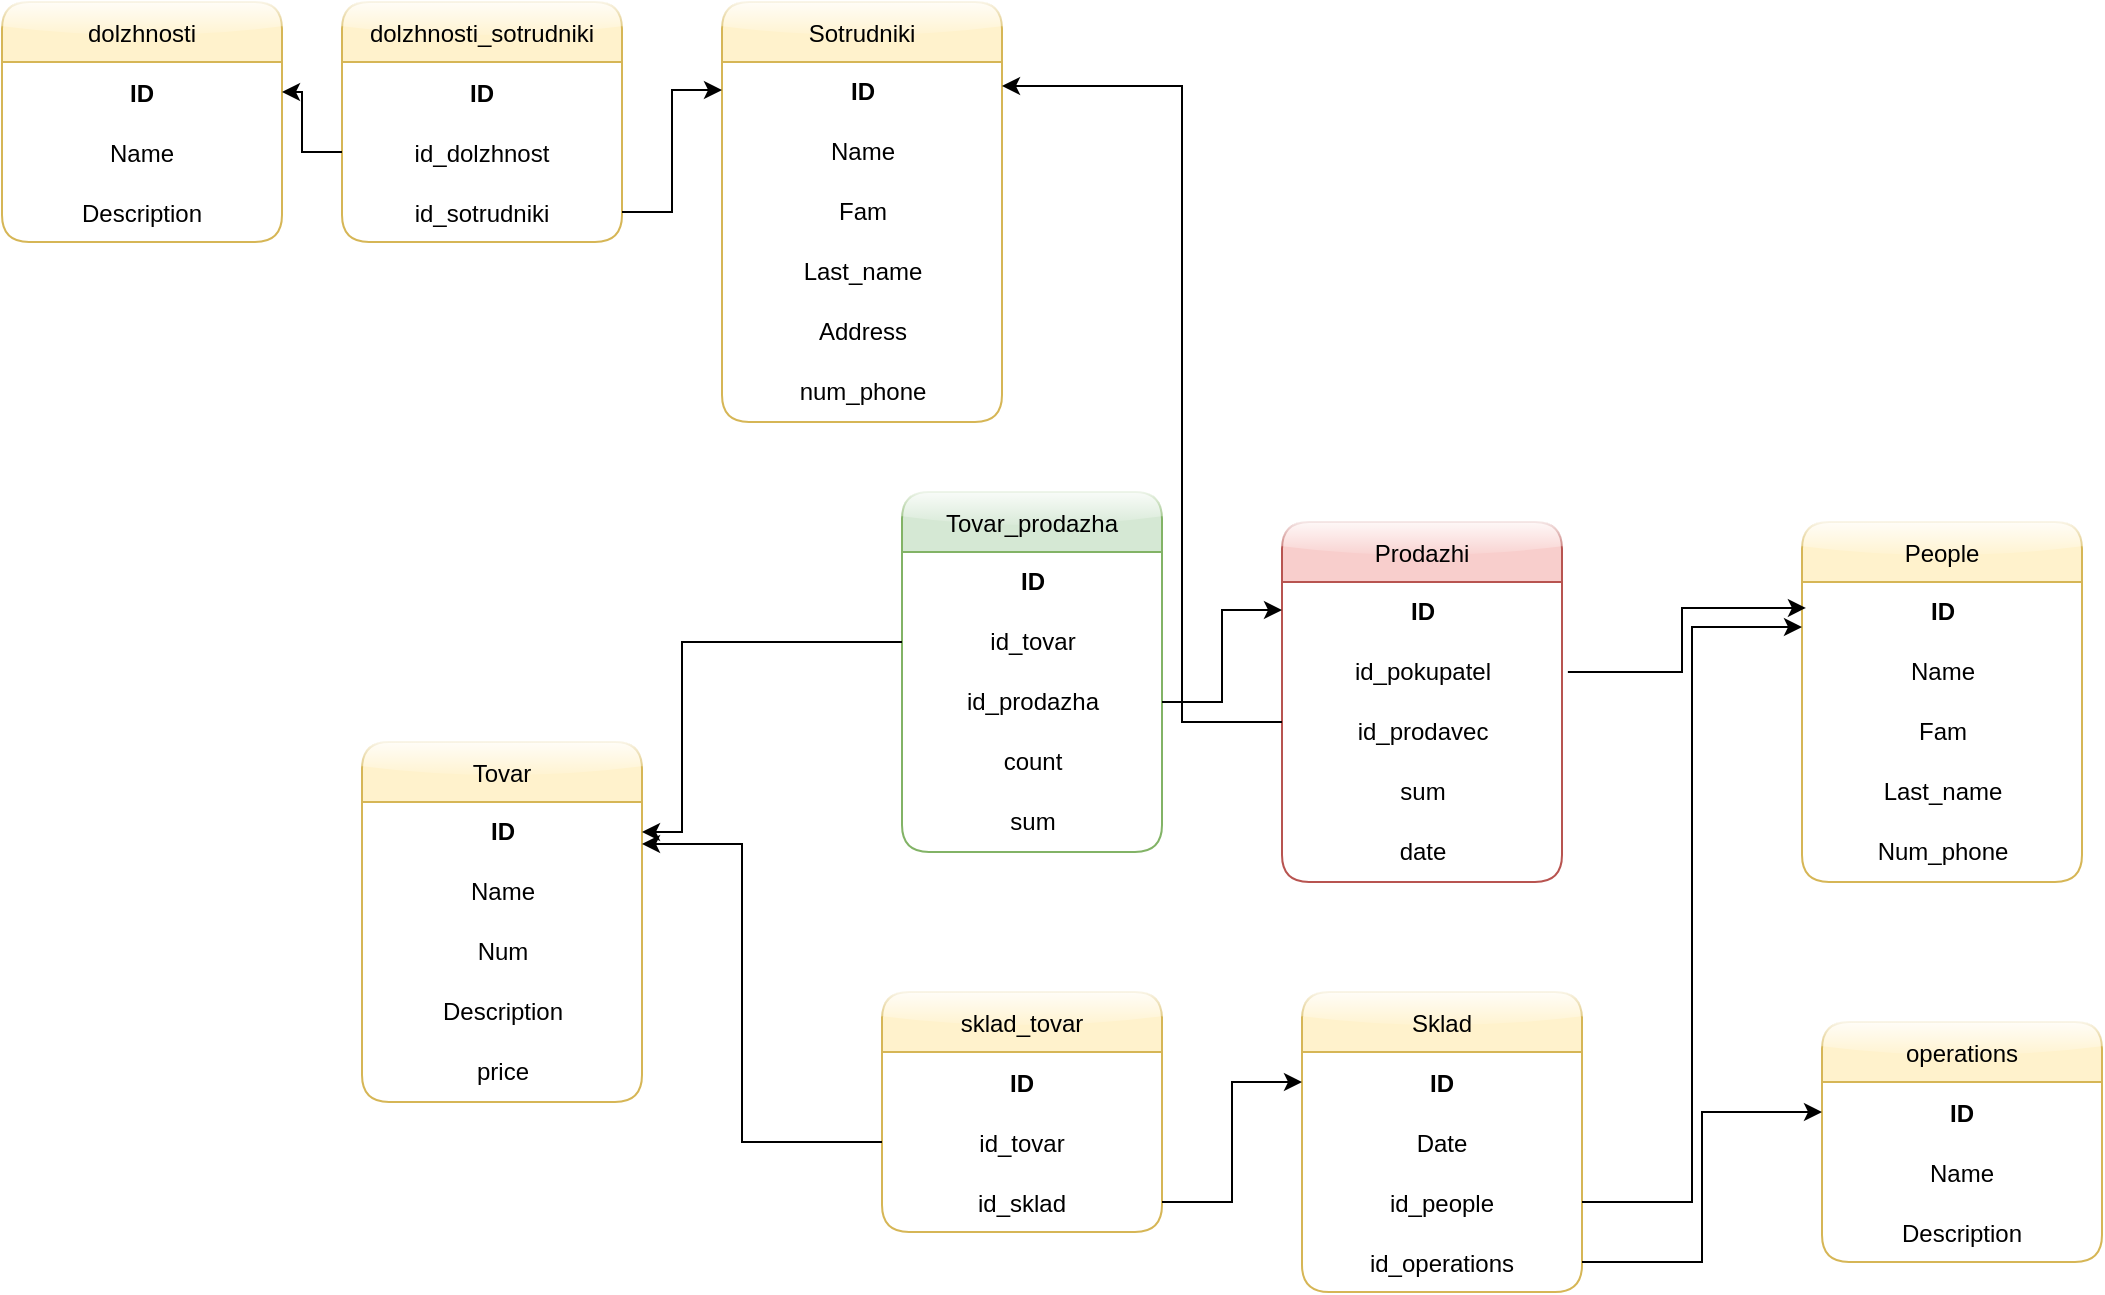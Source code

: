<mxfile version="20.5.1" type="github">
  <diagram name="Page-1" id="efa7a0a1-bf9b-a30e-e6df-94a7791c09e9">
    <mxGraphModel dx="2066" dy="669" grid="1" gridSize="10" guides="1" tooltips="1" connect="1" arrows="1" fold="1" page="1" pageScale="1" pageWidth="826" pageHeight="1169" background="none" math="0" shadow="0">
      <root>
        <mxCell id="0" />
        <mxCell id="1" parent="0" />
        <mxCell id="ebfX2xSwdslehIs39QLn-114" value="People" style="swimlane;fontStyle=0;childLayout=stackLayout;horizontal=1;startSize=30;horizontalStack=0;resizeParent=1;resizeParentMax=0;resizeLast=0;collapsible=1;marginBottom=0;fillColor=#fff2cc;strokeColor=#d6b656;swimlaneFillColor=default;perimeterSpacing=1;rounded=1;shadow=0;sketch=0;glass=1;swimlaneLine=1;" parent="1" vertex="1">
          <mxGeometry x="660" y="540" width="140" height="180" as="geometry" />
        </mxCell>
        <mxCell id="ebfX2xSwdslehIs39QLn-123" value="&lt;div align=&quot;center&quot;&gt;&lt;b&gt;ID&lt;/b&gt;&lt;/div&gt;" style="text;html=1;align=center;verticalAlign=middle;resizable=0;points=[];autosize=1;strokeColor=none;fillColor=none;" parent="ebfX2xSwdslehIs39QLn-114" vertex="1">
          <mxGeometry y="30" width="140" height="30" as="geometry" />
        </mxCell>
        <mxCell id="ebfX2xSwdslehIs39QLn-129" value="Name" style="text;html=1;align=center;verticalAlign=middle;resizable=0;points=[];autosize=1;strokeColor=none;fillColor=none;" parent="ebfX2xSwdslehIs39QLn-114" vertex="1">
          <mxGeometry y="60" width="140" height="30" as="geometry" />
        </mxCell>
        <mxCell id="ebfX2xSwdslehIs39QLn-130" value="Fam" style="text;html=1;align=center;verticalAlign=middle;resizable=0;points=[];autosize=1;strokeColor=none;fillColor=none;" parent="ebfX2xSwdslehIs39QLn-114" vertex="1">
          <mxGeometry y="90" width="140" height="30" as="geometry" />
        </mxCell>
        <mxCell id="ebfX2xSwdslehIs39QLn-131" value="Last_name" style="text;html=1;align=center;verticalAlign=middle;resizable=0;points=[];autosize=1;strokeColor=none;fillColor=none;" parent="ebfX2xSwdslehIs39QLn-114" vertex="1">
          <mxGeometry y="120" width="140" height="30" as="geometry" />
        </mxCell>
        <mxCell id="ebfX2xSwdslehIs39QLn-132" value="Num_phone" style="text;html=1;align=center;verticalAlign=middle;resizable=0;points=[];autosize=1;strokeColor=none;fillColor=none;" parent="ebfX2xSwdslehIs39QLn-114" vertex="1">
          <mxGeometry y="150" width="140" height="30" as="geometry" />
        </mxCell>
        <mxCell id="wyc7OIWixu-rkBDjUx6X-9" style="edgeStyle=orthogonalEdgeStyle;rounded=0;orthogonalLoop=1;jettySize=auto;html=1;exitX=1.021;exitY=0.5;exitDx=0;exitDy=0;entryX=0.014;entryY=0.433;entryDx=0;entryDy=0;entryPerimeter=0;exitPerimeter=0;" edge="1" parent="1" source="ebfX2xSwdslehIs39QLn-137" target="ebfX2xSwdslehIs39QLn-123">
          <mxGeometry relative="1" as="geometry" />
        </mxCell>
        <mxCell id="ebfX2xSwdslehIs39QLn-124" value="Prodazhi" style="swimlane;fontStyle=0;childLayout=stackLayout;horizontal=1;startSize=30;horizontalStack=0;resizeParent=1;resizeParentMax=0;resizeLast=0;collapsible=1;marginBottom=0;fillColor=#f8cecc;strokeColor=#b85450;swimlaneFillColor=default;rounded=1;shadow=0;sketch=0;glass=1;" parent="1" vertex="1">
          <mxGeometry x="400" y="540" width="140" height="180" as="geometry" />
        </mxCell>
        <mxCell id="ebfX2xSwdslehIs39QLn-125" value="&lt;div align=&quot;center&quot;&gt;&lt;b&gt;ID&lt;/b&gt;&lt;/div&gt;" style="text;html=1;align=center;verticalAlign=middle;resizable=0;points=[];autosize=1;strokeColor=none;fillColor=none;" parent="ebfX2xSwdslehIs39QLn-124" vertex="1">
          <mxGeometry y="30" width="140" height="30" as="geometry" />
        </mxCell>
        <mxCell id="ebfX2xSwdslehIs39QLn-137" value="id_pokupatel" style="text;html=1;align=center;verticalAlign=middle;resizable=0;points=[];autosize=1;strokeColor=none;fillColor=none;" parent="ebfX2xSwdslehIs39QLn-124" vertex="1">
          <mxGeometry y="60" width="140" height="30" as="geometry" />
        </mxCell>
        <mxCell id="ebfX2xSwdslehIs39QLn-138" value="id_prodavec" style="text;html=1;align=center;verticalAlign=middle;resizable=0;points=[];autosize=1;strokeColor=none;fillColor=none;" parent="ebfX2xSwdslehIs39QLn-124" vertex="1">
          <mxGeometry y="90" width="140" height="30" as="geometry" />
        </mxCell>
        <mxCell id="wyc7OIWixu-rkBDjUx6X-6" value="sum" style="text;html=1;align=center;verticalAlign=middle;resizable=0;points=[];autosize=1;strokeColor=none;fillColor=none;" vertex="1" parent="ebfX2xSwdslehIs39QLn-124">
          <mxGeometry y="120" width="140" height="30" as="geometry" />
        </mxCell>
        <mxCell id="wyc7OIWixu-rkBDjUx6X-7" value="date" style="text;html=1;align=center;verticalAlign=middle;resizable=0;points=[];autosize=1;strokeColor=none;fillColor=none;" vertex="1" parent="ebfX2xSwdslehIs39QLn-124">
          <mxGeometry y="150" width="140" height="30" as="geometry" />
        </mxCell>
        <mxCell id="wyc7OIWixu-rkBDjUx6X-10" value="Tovar_prodazha" style="swimlane;fontStyle=0;childLayout=stackLayout;horizontal=1;startSize=30;horizontalStack=0;resizeParent=1;resizeParentMax=0;resizeLast=0;collapsible=1;marginBottom=0;fillColor=#d5e8d4;strokeColor=#82b366;swimlaneFillColor=default;rounded=1;shadow=0;sketch=0;glass=1;" vertex="1" parent="1">
          <mxGeometry x="210" y="525" width="130" height="180" as="geometry" />
        </mxCell>
        <mxCell id="wyc7OIWixu-rkBDjUx6X-11" value="&lt;div align=&quot;center&quot;&gt;&lt;b&gt;ID&lt;/b&gt;&lt;/div&gt;" style="text;html=1;align=center;verticalAlign=middle;resizable=0;points=[];autosize=1;strokeColor=none;fillColor=none;" vertex="1" parent="wyc7OIWixu-rkBDjUx6X-10">
          <mxGeometry y="30" width="130" height="30" as="geometry" />
        </mxCell>
        <mxCell id="wyc7OIWixu-rkBDjUx6X-12" value="id_tovar" style="text;html=1;align=center;verticalAlign=middle;resizable=0;points=[];autosize=1;strokeColor=none;fillColor=none;" vertex="1" parent="wyc7OIWixu-rkBDjUx6X-10">
          <mxGeometry y="60" width="130" height="30" as="geometry" />
        </mxCell>
        <mxCell id="wyc7OIWixu-rkBDjUx6X-13" value="id_prodazha" style="text;html=1;align=center;verticalAlign=middle;resizable=0;points=[];autosize=1;strokeColor=none;fillColor=none;" vertex="1" parent="wyc7OIWixu-rkBDjUx6X-10">
          <mxGeometry y="90" width="130" height="30" as="geometry" />
        </mxCell>
        <mxCell id="wyc7OIWixu-rkBDjUx6X-14" value="count" style="text;html=1;align=center;verticalAlign=middle;resizable=0;points=[];autosize=1;strokeColor=none;fillColor=none;" vertex="1" parent="wyc7OIWixu-rkBDjUx6X-10">
          <mxGeometry y="120" width="130" height="30" as="geometry" />
        </mxCell>
        <mxCell id="wyc7OIWixu-rkBDjUx6X-15" value="sum" style="text;html=1;align=center;verticalAlign=middle;resizable=0;points=[];autosize=1;strokeColor=none;fillColor=none;" vertex="1" parent="wyc7OIWixu-rkBDjUx6X-10">
          <mxGeometry y="150" width="130" height="30" as="geometry" />
        </mxCell>
        <mxCell id="wyc7OIWixu-rkBDjUx6X-17" value="Tovar" style="swimlane;fontStyle=0;childLayout=stackLayout;horizontal=1;startSize=30;horizontalStack=0;resizeParent=1;resizeParentMax=0;resizeLast=0;collapsible=1;marginBottom=0;fillColor=#fff2cc;strokeColor=#d6b656;swimlaneFillColor=default;rounded=1;shadow=0;sketch=0;glass=1;" vertex="1" parent="1">
          <mxGeometry x="-60" y="650" width="140" height="180" as="geometry" />
        </mxCell>
        <mxCell id="wyc7OIWixu-rkBDjUx6X-18" value="&lt;div align=&quot;center&quot;&gt;&lt;b&gt;ID&lt;/b&gt;&lt;/div&gt;" style="text;html=1;align=center;verticalAlign=middle;resizable=0;points=[];autosize=1;strokeColor=none;fillColor=none;" vertex="1" parent="wyc7OIWixu-rkBDjUx6X-17">
          <mxGeometry y="30" width="140" height="30" as="geometry" />
        </mxCell>
        <mxCell id="wyc7OIWixu-rkBDjUx6X-19" value="Name" style="text;html=1;align=center;verticalAlign=middle;resizable=0;points=[];autosize=1;strokeColor=none;fillColor=none;" vertex="1" parent="wyc7OIWixu-rkBDjUx6X-17">
          <mxGeometry y="60" width="140" height="30" as="geometry" />
        </mxCell>
        <mxCell id="wyc7OIWixu-rkBDjUx6X-20" value="Num" style="text;html=1;align=center;verticalAlign=middle;resizable=0;points=[];autosize=1;strokeColor=none;fillColor=none;" vertex="1" parent="wyc7OIWixu-rkBDjUx6X-17">
          <mxGeometry y="90" width="140" height="30" as="geometry" />
        </mxCell>
        <mxCell id="wyc7OIWixu-rkBDjUx6X-21" value="Description" style="text;html=1;align=center;verticalAlign=middle;resizable=0;points=[];autosize=1;strokeColor=none;fillColor=none;" vertex="1" parent="wyc7OIWixu-rkBDjUx6X-17">
          <mxGeometry y="120" width="140" height="30" as="geometry" />
        </mxCell>
        <mxCell id="wyc7OIWixu-rkBDjUx6X-22" value="price" style="text;html=1;align=center;verticalAlign=middle;resizable=0;points=[];autosize=1;strokeColor=none;fillColor=none;" vertex="1" parent="wyc7OIWixu-rkBDjUx6X-17">
          <mxGeometry y="150" width="140" height="30" as="geometry" />
        </mxCell>
        <mxCell id="wyc7OIWixu-rkBDjUx6X-23" style="edgeStyle=orthogonalEdgeStyle;rounded=0;orthogonalLoop=1;jettySize=auto;html=1;" edge="1" parent="1" source="wyc7OIWixu-rkBDjUx6X-12" target="wyc7OIWixu-rkBDjUx6X-18">
          <mxGeometry relative="1" as="geometry">
            <Array as="points">
              <mxPoint x="100" y="600" />
              <mxPoint x="100" y="695" />
            </Array>
          </mxGeometry>
        </mxCell>
        <mxCell id="wyc7OIWixu-rkBDjUx6X-24" style="edgeStyle=orthogonalEdgeStyle;rounded=0;orthogonalLoop=1;jettySize=auto;html=1;entryX=0;entryY=0.467;entryDx=0;entryDy=0;entryPerimeter=0;" edge="1" parent="1" source="wyc7OIWixu-rkBDjUx6X-13" target="ebfX2xSwdslehIs39QLn-125">
          <mxGeometry relative="1" as="geometry" />
        </mxCell>
        <mxCell id="wyc7OIWixu-rkBDjUx6X-25" value="Sotrudniki" style="swimlane;fontStyle=0;childLayout=stackLayout;horizontal=1;startSize=30;horizontalStack=0;resizeParent=1;resizeParentMax=0;resizeLast=0;collapsible=1;marginBottom=0;fillColor=#fff2cc;strokeColor=#d6b656;gradientColor=none;swimlaneFillColor=default;rounded=1;shadow=0;sketch=0;glass=1;" vertex="1" parent="1">
          <mxGeometry x="120" y="280" width="140" height="210" as="geometry">
            <mxRectangle x="90" y="280" width="100" height="30" as="alternateBounds" />
          </mxGeometry>
        </mxCell>
        <mxCell id="wyc7OIWixu-rkBDjUx6X-26" value="&lt;div align=&quot;center&quot;&gt;&lt;b&gt;ID&lt;/b&gt;&lt;/div&gt;" style="text;html=1;align=center;verticalAlign=middle;resizable=0;points=[];autosize=1;strokeColor=none;fillColor=none;" vertex="1" parent="wyc7OIWixu-rkBDjUx6X-25">
          <mxGeometry y="30" width="140" height="30" as="geometry" />
        </mxCell>
        <mxCell id="wyc7OIWixu-rkBDjUx6X-27" value="Name" style="text;html=1;align=center;verticalAlign=middle;resizable=0;points=[];autosize=1;strokeColor=none;fillColor=none;" vertex="1" parent="wyc7OIWixu-rkBDjUx6X-25">
          <mxGeometry y="60" width="140" height="30" as="geometry" />
        </mxCell>
        <mxCell id="wyc7OIWixu-rkBDjUx6X-28" value="Fam" style="text;html=1;align=center;verticalAlign=middle;resizable=0;points=[];autosize=1;strokeColor=none;fillColor=none;" vertex="1" parent="wyc7OIWixu-rkBDjUx6X-25">
          <mxGeometry y="90" width="140" height="30" as="geometry" />
        </mxCell>
        <mxCell id="wyc7OIWixu-rkBDjUx6X-29" value="Last_name" style="text;html=1;align=center;verticalAlign=middle;resizable=0;points=[];autosize=1;strokeColor=none;fillColor=none;" vertex="1" parent="wyc7OIWixu-rkBDjUx6X-25">
          <mxGeometry y="120" width="140" height="30" as="geometry" />
        </mxCell>
        <mxCell id="wyc7OIWixu-rkBDjUx6X-42" value="Address" style="text;html=1;align=center;verticalAlign=middle;resizable=0;points=[];autosize=1;strokeColor=none;fillColor=none;" vertex="1" parent="wyc7OIWixu-rkBDjUx6X-25">
          <mxGeometry y="150" width="140" height="30" as="geometry" />
        </mxCell>
        <mxCell id="wyc7OIWixu-rkBDjUx6X-43" value="num_phone" style="text;html=1;align=center;verticalAlign=middle;resizable=0;points=[];autosize=1;strokeColor=none;fillColor=none;" vertex="1" parent="wyc7OIWixu-rkBDjUx6X-25">
          <mxGeometry y="180" width="140" height="30" as="geometry" />
        </mxCell>
        <mxCell id="wyc7OIWixu-rkBDjUx6X-44" style="edgeStyle=orthogonalEdgeStyle;rounded=0;orthogonalLoop=1;jettySize=auto;html=1;entryX=1;entryY=0.4;entryDx=0;entryDy=0;entryPerimeter=0;" edge="1" parent="1" source="ebfX2xSwdslehIs39QLn-138" target="wyc7OIWixu-rkBDjUx6X-26">
          <mxGeometry relative="1" as="geometry">
            <Array as="points">
              <mxPoint x="350" y="640" />
              <mxPoint x="350" y="322" />
            </Array>
          </mxGeometry>
        </mxCell>
        <mxCell id="wyc7OIWixu-rkBDjUx6X-46" value="dolzhnosti" style="swimlane;fontStyle=0;childLayout=stackLayout;horizontal=1;startSize=30;horizontalStack=0;resizeParent=1;resizeParentMax=0;resizeLast=0;collapsible=1;marginBottom=0;rounded=1;shadow=0;glass=1;sketch=0;gradientColor=none;fillColor=#fff2cc;strokeColor=#d6b656;swimlaneFillColor=default;" vertex="1" parent="1">
          <mxGeometry x="-240" y="280" width="140" height="120" as="geometry" />
        </mxCell>
        <mxCell id="wyc7OIWixu-rkBDjUx6X-47" value="ID" style="text;strokeColor=none;fillColor=none;align=center;verticalAlign=middle;spacingLeft=4;spacingRight=4;overflow=hidden;points=[[0,0.5],[1,0.5]];portConstraint=eastwest;rotatable=0;rounded=1;shadow=0;glass=1;sketch=0;fontStyle=1" vertex="1" parent="wyc7OIWixu-rkBDjUx6X-46">
          <mxGeometry y="30" width="140" height="30" as="geometry" />
        </mxCell>
        <mxCell id="wyc7OIWixu-rkBDjUx6X-55" value="Name" style="text;strokeColor=none;fillColor=none;align=center;verticalAlign=middle;spacingLeft=4;spacingRight=4;overflow=hidden;points=[[0,0.5],[1,0.5]];portConstraint=eastwest;rotatable=0;rounded=1;shadow=0;glass=1;sketch=0;fontStyle=0" vertex="1" parent="wyc7OIWixu-rkBDjUx6X-46">
          <mxGeometry y="60" width="140" height="30" as="geometry" />
        </mxCell>
        <mxCell id="wyc7OIWixu-rkBDjUx6X-56" value="Description" style="text;strokeColor=none;fillColor=none;align=center;verticalAlign=middle;spacingLeft=4;spacingRight=4;overflow=hidden;points=[[0,0.5],[1,0.5]];portConstraint=eastwest;rotatable=0;rounded=1;shadow=0;glass=1;sketch=0;fontStyle=0" vertex="1" parent="wyc7OIWixu-rkBDjUx6X-46">
          <mxGeometry y="90" width="140" height="30" as="geometry" />
        </mxCell>
        <mxCell id="wyc7OIWixu-rkBDjUx6X-57" value="dolzhnosti_sotrudniki" style="swimlane;fontStyle=0;childLayout=stackLayout;horizontal=1;startSize=30;horizontalStack=0;resizeParent=1;resizeParentMax=0;resizeLast=0;collapsible=1;marginBottom=0;rounded=1;shadow=0;glass=1;sketch=0;gradientColor=none;fillColor=#fff2cc;strokeColor=#d6b656;swimlaneFillColor=default;" vertex="1" parent="1">
          <mxGeometry x="-70" y="280" width="140" height="120" as="geometry" />
        </mxCell>
        <mxCell id="wyc7OIWixu-rkBDjUx6X-58" value="ID" style="text;strokeColor=none;fillColor=none;align=center;verticalAlign=middle;spacingLeft=4;spacingRight=4;overflow=hidden;points=[[0,0.5],[1,0.5]];portConstraint=eastwest;rotatable=0;rounded=1;shadow=0;glass=1;sketch=0;fontStyle=1" vertex="1" parent="wyc7OIWixu-rkBDjUx6X-57">
          <mxGeometry y="30" width="140" height="30" as="geometry" />
        </mxCell>
        <mxCell id="wyc7OIWixu-rkBDjUx6X-59" value="id_dolzhnost" style="text;strokeColor=none;fillColor=none;align=center;verticalAlign=middle;spacingLeft=4;spacingRight=4;overflow=hidden;points=[[0,0.5],[1,0.5]];portConstraint=eastwest;rotatable=0;rounded=1;shadow=0;glass=1;sketch=0;fontStyle=0" vertex="1" parent="wyc7OIWixu-rkBDjUx6X-57">
          <mxGeometry y="60" width="140" height="30" as="geometry" />
        </mxCell>
        <mxCell id="wyc7OIWixu-rkBDjUx6X-60" value="id_sotrudniki" style="text;strokeColor=none;fillColor=none;align=center;verticalAlign=middle;spacingLeft=4;spacingRight=4;overflow=hidden;points=[[0,0.5],[1,0.5]];portConstraint=eastwest;rotatable=0;rounded=1;shadow=0;glass=1;sketch=0;fontStyle=0" vertex="1" parent="wyc7OIWixu-rkBDjUx6X-57">
          <mxGeometry y="90" width="140" height="30" as="geometry" />
        </mxCell>
        <mxCell id="wyc7OIWixu-rkBDjUx6X-61" style="edgeStyle=orthogonalEdgeStyle;rounded=0;orthogonalLoop=1;jettySize=auto;html=1;exitX=0;exitY=0.5;exitDx=0;exitDy=0;entryX=1;entryY=0.5;entryDx=0;entryDy=0;" edge="1" parent="1" source="wyc7OIWixu-rkBDjUx6X-59" target="wyc7OIWixu-rkBDjUx6X-47">
          <mxGeometry relative="1" as="geometry" />
        </mxCell>
        <mxCell id="wyc7OIWixu-rkBDjUx6X-62" style="edgeStyle=orthogonalEdgeStyle;rounded=0;orthogonalLoop=1;jettySize=auto;html=1;exitX=1;exitY=0.5;exitDx=0;exitDy=0;entryX=0;entryY=0.467;entryDx=0;entryDy=0;entryPerimeter=0;" edge="1" parent="1" source="wyc7OIWixu-rkBDjUx6X-60" target="wyc7OIWixu-rkBDjUx6X-26">
          <mxGeometry relative="1" as="geometry" />
        </mxCell>
        <mxCell id="wyc7OIWixu-rkBDjUx6X-63" value="Sklad" style="swimlane;fontStyle=0;childLayout=stackLayout;horizontal=1;startSize=30;horizontalStack=0;resizeParent=1;resizeParentMax=0;resizeLast=0;collapsible=1;marginBottom=0;rounded=1;shadow=0;glass=1;sketch=0;gradientColor=none;fillColor=#fff2cc;strokeColor=#d6b656;swimlaneFillColor=default;" vertex="1" parent="1">
          <mxGeometry x="410" y="775" width="140" height="150" as="geometry" />
        </mxCell>
        <mxCell id="wyc7OIWixu-rkBDjUx6X-64" value="ID" style="text;strokeColor=none;fillColor=none;align=center;verticalAlign=middle;spacingLeft=4;spacingRight=4;overflow=hidden;points=[[0,0.5],[1,0.5]];portConstraint=eastwest;rotatable=0;rounded=1;shadow=0;glass=1;sketch=0;fontStyle=1" vertex="1" parent="wyc7OIWixu-rkBDjUx6X-63">
          <mxGeometry y="30" width="140" height="30" as="geometry" />
        </mxCell>
        <mxCell id="wyc7OIWixu-rkBDjUx6X-65" value="Date" style="text;strokeColor=none;fillColor=none;align=center;verticalAlign=middle;spacingLeft=4;spacingRight=4;overflow=hidden;points=[[0,0.5],[1,0.5]];portConstraint=eastwest;rotatable=0;rounded=1;shadow=0;glass=1;sketch=0;fontStyle=0" vertex="1" parent="wyc7OIWixu-rkBDjUx6X-63">
          <mxGeometry y="60" width="140" height="30" as="geometry" />
        </mxCell>
        <mxCell id="wyc7OIWixu-rkBDjUx6X-66" value="id_people" style="text;strokeColor=none;fillColor=none;align=center;verticalAlign=middle;spacingLeft=4;spacingRight=4;overflow=hidden;points=[[0,0.5],[1,0.5]];portConstraint=eastwest;rotatable=0;rounded=1;shadow=0;glass=1;sketch=0;fontStyle=0" vertex="1" parent="wyc7OIWixu-rkBDjUx6X-63">
          <mxGeometry y="90" width="140" height="30" as="geometry" />
        </mxCell>
        <mxCell id="wyc7OIWixu-rkBDjUx6X-67" value="id_operations" style="text;strokeColor=none;fillColor=none;align=center;verticalAlign=middle;spacingLeft=4;spacingRight=4;overflow=hidden;points=[[0,0.5],[1,0.5]];portConstraint=eastwest;rotatable=0;rounded=1;shadow=0;glass=1;sketch=0;fontStyle=0" vertex="1" parent="wyc7OIWixu-rkBDjUx6X-63">
          <mxGeometry y="120" width="140" height="30" as="geometry" />
        </mxCell>
        <mxCell id="wyc7OIWixu-rkBDjUx6X-68" value="operations" style="swimlane;fontStyle=0;childLayout=stackLayout;horizontal=1;startSize=30;horizontalStack=0;resizeParent=1;resizeParentMax=0;resizeLast=0;collapsible=1;marginBottom=0;rounded=1;shadow=0;glass=1;sketch=0;gradientColor=none;fillColor=#fff2cc;strokeColor=#d6b656;swimlaneFillColor=default;" vertex="1" parent="1">
          <mxGeometry x="670" y="790" width="140" height="120" as="geometry" />
        </mxCell>
        <mxCell id="wyc7OIWixu-rkBDjUx6X-69" value="ID" style="text;strokeColor=none;fillColor=none;align=center;verticalAlign=middle;spacingLeft=4;spacingRight=4;overflow=hidden;points=[[0,0.5],[1,0.5]];portConstraint=eastwest;rotatable=0;rounded=1;shadow=0;glass=1;sketch=0;fontStyle=1" vertex="1" parent="wyc7OIWixu-rkBDjUx6X-68">
          <mxGeometry y="30" width="140" height="30" as="geometry" />
        </mxCell>
        <mxCell id="wyc7OIWixu-rkBDjUx6X-70" value="Name" style="text;strokeColor=none;fillColor=none;align=center;verticalAlign=middle;spacingLeft=4;spacingRight=4;overflow=hidden;points=[[0,0.5],[1,0.5]];portConstraint=eastwest;rotatable=0;rounded=1;shadow=0;glass=1;sketch=0;fontStyle=0" vertex="1" parent="wyc7OIWixu-rkBDjUx6X-68">
          <mxGeometry y="60" width="140" height="30" as="geometry" />
        </mxCell>
        <mxCell id="wyc7OIWixu-rkBDjUx6X-71" value="Description" style="text;strokeColor=none;fillColor=none;align=center;verticalAlign=middle;spacingLeft=4;spacingRight=4;overflow=hidden;points=[[0,0.5],[1,0.5]];portConstraint=eastwest;rotatable=0;rounded=1;shadow=0;glass=1;sketch=0;fontStyle=0" vertex="1" parent="wyc7OIWixu-rkBDjUx6X-68">
          <mxGeometry y="90" width="140" height="30" as="geometry" />
        </mxCell>
        <mxCell id="wyc7OIWixu-rkBDjUx6X-77" style="edgeStyle=orthogonalEdgeStyle;rounded=0;orthogonalLoop=1;jettySize=auto;html=1;exitX=1;exitY=0.5;exitDx=0;exitDy=0;entryX=0;entryY=0.5;entryDx=0;entryDy=0;" edge="1" parent="1" source="wyc7OIWixu-rkBDjUx6X-67" target="wyc7OIWixu-rkBDjUx6X-69">
          <mxGeometry relative="1" as="geometry" />
        </mxCell>
        <mxCell id="wyc7OIWixu-rkBDjUx6X-78" style="edgeStyle=orthogonalEdgeStyle;rounded=0;orthogonalLoop=1;jettySize=auto;html=1;exitX=1;exitY=0.5;exitDx=0;exitDy=0;entryX=0;entryY=0.751;entryDx=0;entryDy=0;entryPerimeter=0;" edge="1" parent="1" source="wyc7OIWixu-rkBDjUx6X-66" target="ebfX2xSwdslehIs39QLn-123">
          <mxGeometry relative="1" as="geometry" />
        </mxCell>
        <mxCell id="wyc7OIWixu-rkBDjUx6X-79" value="sklad_tovar" style="swimlane;fontStyle=0;childLayout=stackLayout;horizontal=1;startSize=30;horizontalStack=0;resizeParent=1;resizeParentMax=0;resizeLast=0;collapsible=1;marginBottom=0;rounded=1;shadow=0;glass=1;sketch=0;gradientColor=none;fillColor=#fff2cc;strokeColor=#d6b656;swimlaneFillColor=default;" vertex="1" parent="1">
          <mxGeometry x="200" y="775" width="140" height="120" as="geometry" />
        </mxCell>
        <mxCell id="wyc7OIWixu-rkBDjUx6X-80" value="ID" style="text;strokeColor=none;fillColor=none;align=center;verticalAlign=middle;spacingLeft=4;spacingRight=4;overflow=hidden;points=[[0,0.5],[1,0.5]];portConstraint=eastwest;rotatable=0;rounded=1;shadow=0;glass=1;sketch=0;fontStyle=1" vertex="1" parent="wyc7OIWixu-rkBDjUx6X-79">
          <mxGeometry y="30" width="140" height="30" as="geometry" />
        </mxCell>
        <mxCell id="wyc7OIWixu-rkBDjUx6X-81" value="id_tovar" style="text;strokeColor=none;fillColor=none;align=center;verticalAlign=middle;spacingLeft=4;spacingRight=4;overflow=hidden;points=[[0,0.5],[1,0.5]];portConstraint=eastwest;rotatable=0;rounded=1;shadow=0;glass=1;sketch=0;fontStyle=0" vertex="1" parent="wyc7OIWixu-rkBDjUx6X-79">
          <mxGeometry y="60" width="140" height="30" as="geometry" />
        </mxCell>
        <mxCell id="wyc7OIWixu-rkBDjUx6X-82" value="id_sklad" style="text;strokeColor=none;fillColor=none;align=center;verticalAlign=middle;spacingLeft=4;spacingRight=4;overflow=hidden;points=[[0,0.5],[1,0.5]];portConstraint=eastwest;rotatable=0;rounded=1;shadow=0;glass=1;sketch=0;fontStyle=0" vertex="1" parent="wyc7OIWixu-rkBDjUx6X-79">
          <mxGeometry y="90" width="140" height="30" as="geometry" />
        </mxCell>
        <mxCell id="wyc7OIWixu-rkBDjUx6X-83" style="edgeStyle=orthogonalEdgeStyle;rounded=0;orthogonalLoop=1;jettySize=auto;html=1;exitX=1;exitY=0.5;exitDx=0;exitDy=0;entryX=0;entryY=0.5;entryDx=0;entryDy=0;" edge="1" parent="1" source="wyc7OIWixu-rkBDjUx6X-82" target="wyc7OIWixu-rkBDjUx6X-64">
          <mxGeometry relative="1" as="geometry" />
        </mxCell>
        <mxCell id="wyc7OIWixu-rkBDjUx6X-84" style="edgeStyle=orthogonalEdgeStyle;rounded=0;orthogonalLoop=1;jettySize=auto;html=1;exitX=0;exitY=0.5;exitDx=0;exitDy=0;" edge="1" parent="1" source="wyc7OIWixu-rkBDjUx6X-81">
          <mxGeometry relative="1" as="geometry">
            <mxPoint x="80" y="701" as="targetPoint" />
            <Array as="points">
              <mxPoint x="130" y="850" />
              <mxPoint x="130" y="701" />
            </Array>
          </mxGeometry>
        </mxCell>
      </root>
    </mxGraphModel>
  </diagram>
</mxfile>
